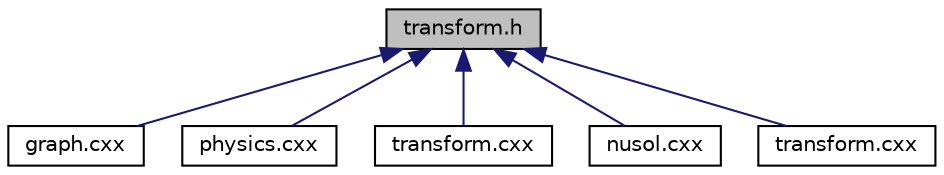 digraph "transform.h"
{
 // INTERACTIVE_SVG=YES
 // LATEX_PDF_SIZE
  edge [fontname="Helvetica",fontsize="10",labelfontname="Helvetica",labelfontsize="10"];
  node [fontname="Helvetica",fontsize="10",shape=record];
  Node1 [label="transform.h",height=0.2,width=0.4,color="black", fillcolor="grey75", style="filled", fontcolor="black",tooltip="Provides transformation functions for momentum calculations in C++."];
  Node1 -> Node2 [dir="back",color="midnightblue",fontsize="10",style="solid",fontname="Helvetica"];
  Node2 [label="graph.cxx",height=0.2,width=0.4,color="black", fillcolor="white", style="filled",URL="$interface_2graph_8cxx.html",tooltip=" "];
  Node1 -> Node3 [dir="back",color="midnightblue",fontsize="10",style="solid",fontname="Helvetica"];
  Node3 [label="physics.cxx",height=0.2,width=0.4,color="black", fillcolor="white", style="filled",URL="$pyc_2interface_2physics_8cxx.html",tooltip=" "];
  Node1 -> Node4 [dir="back",color="midnightblue",fontsize="10",style="solid",fontname="Helvetica"];
  Node4 [label="transform.cxx",height=0.2,width=0.4,color="black", fillcolor="white", style="filled",URL="$interface_2transform_8cxx.html",tooltip=" "];
  Node1 -> Node5 [dir="back",color="midnightblue",fontsize="10",style="solid",fontname="Helvetica"];
  Node5 [label="nusol.cxx",height=0.2,width=0.4,color="black", fillcolor="white", style="filled",URL="$nusol_2tensor_2nusol_8cxx.html",tooltip=" "];
  Node1 -> Node6 [dir="back",color="midnightblue",fontsize="10",style="solid",fontname="Helvetica"];
  Node6 [label="transform.cxx",height=0.2,width=0.4,color="black", fillcolor="white", style="filled",URL="$transform_2transform_8cxx.html",tooltip="Implements transformation utilities for the AnalysisG framework."];
}

